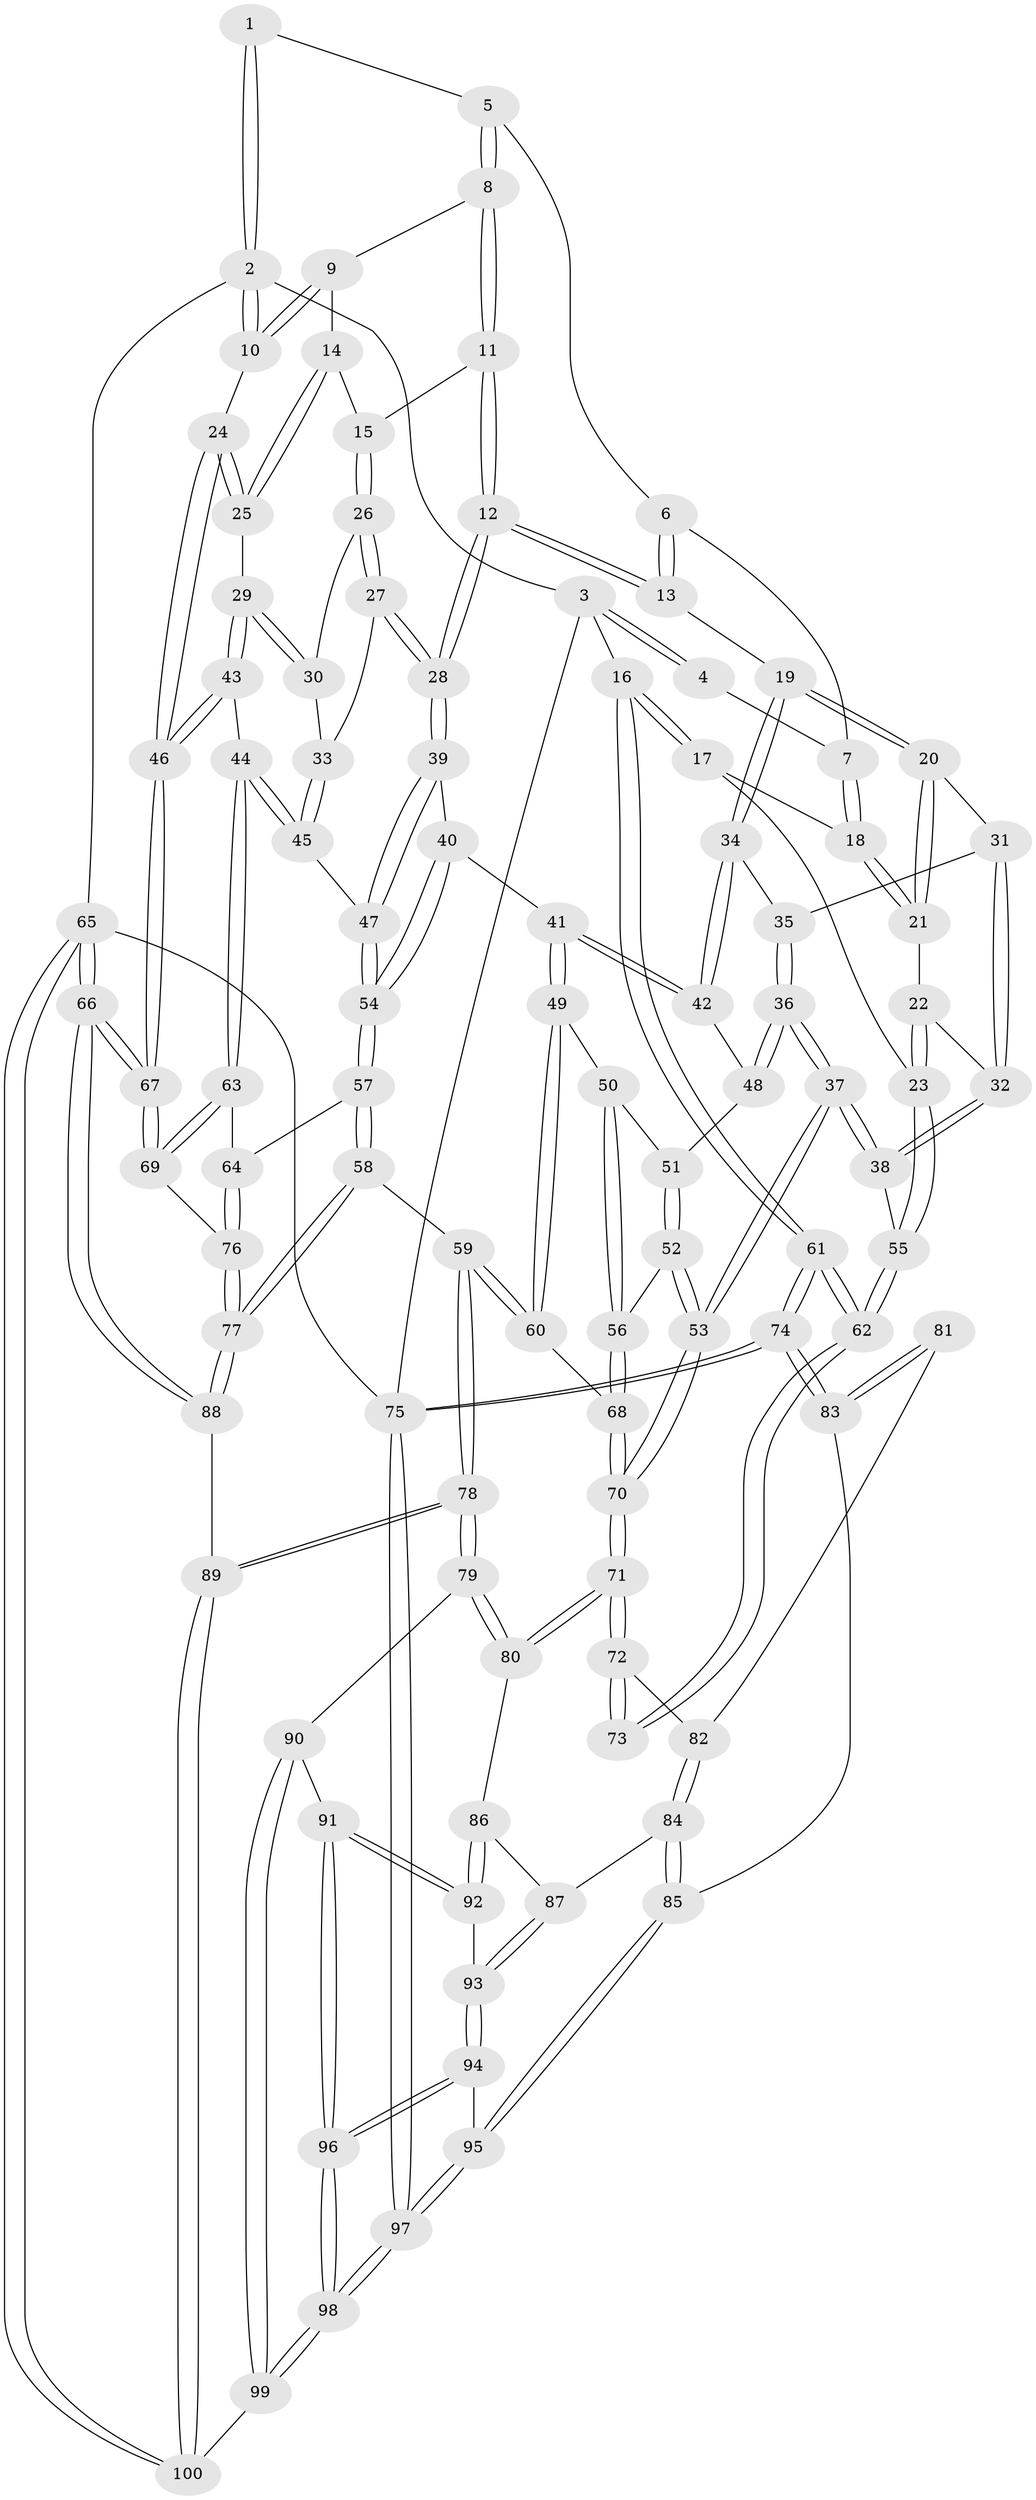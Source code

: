 // Generated by graph-tools (version 1.1) at 2025/27/03/15/25 16:27:56]
// undirected, 100 vertices, 247 edges
graph export_dot {
graph [start="1"]
  node [color=gray90,style=filled];
  1 [pos="+0.5932166023676484+0"];
  2 [pos="+1+0"];
  3 [pos="+0+0"];
  4 [pos="+0.33312333353427953+0"];
  5 [pos="+0.6060578080715712+0"];
  6 [pos="+0.5360011693422421+0.07470698341195883"];
  7 [pos="+0.2826736399929907+0.09815679645324048"];
  8 [pos="+0.725853925404796+0.0867264220194827"];
  9 [pos="+0.954121469220437+0.06682793578332778"];
  10 [pos="+1+0"];
  11 [pos="+0.7296079072820252+0.12146191298972507"];
  12 [pos="+0.6206711456464127+0.2891822521486237"];
  13 [pos="+0.5073365118029928+0.20972121040835112"];
  14 [pos="+0.8126339537137626+0.2115722696163331"];
  15 [pos="+0.791419257377879+0.21040881237685613"];
  16 [pos="+0+0"];
  17 [pos="+0.11390427150616309+0.10914172991217265"];
  18 [pos="+0.27050300023497265+0.12111508287797071"];
  19 [pos="+0.4198505728615203+0.25482765331035345"];
  20 [pos="+0.29790606168883305+0.1882902977618967"];
  21 [pos="+0.29457029628504494+0.18522400891256238"];
  22 [pos="+0.28510635063906625+0.19362599300114122"];
  23 [pos="+0.07197136420295276+0.35477696898990413"];
  24 [pos="+1+0.14281153809050423"];
  25 [pos="+0.9193742509986154+0.25884368462677015"];
  26 [pos="+0.785028193930748+0.22874207445054845"];
  27 [pos="+0.6909673477283814+0.3164251179135307"];
  28 [pos="+0.6382423787434923+0.32417089895705403"];
  29 [pos="+0.8620179877723901+0.3322059343601609"];
  30 [pos="+0.8135915033537837+0.31248463964823825"];
  31 [pos="+0.27290283919763536+0.3374819025244745"];
  32 [pos="+0.19840791423963897+0.3952169555156287"];
  33 [pos="+0.7514278932374704+0.33675616094262756"];
  34 [pos="+0.4125454009677848+0.3226818519278909"];
  35 [pos="+0.3023793854101013+0.34221133194244685"];
  36 [pos="+0.32130364484216334+0.4327043572907812"];
  37 [pos="+0.26774880094425285+0.48025691119847413"];
  38 [pos="+0.18115964046303043+0.4112283479024326"];
  39 [pos="+0.6310806003029895+0.35687294074480846"];
  40 [pos="+0.6009509202291542+0.39552132701323117"];
  41 [pos="+0.5646442878039167+0.4155086529182814"];
  42 [pos="+0.41561417236004106+0.34332637336490396"];
  43 [pos="+0.8672547927907608+0.4395238499003354"];
  44 [pos="+0.8594166901129121+0.4510625594659529"];
  45 [pos="+0.8127539245528753+0.44017543061155634"];
  46 [pos="+1+0.3139895724306846"];
  47 [pos="+0.7415822657096741+0.4507799115413279"];
  48 [pos="+0.40171608328330755+0.3794291625263285"];
  49 [pos="+0.5310851841238172+0.4776902033715899"];
  50 [pos="+0.46164577772068544+0.4638871841198598"];
  51 [pos="+0.4226444167594995+0.43360664834744134"];
  52 [pos="+0.38350511490269223+0.5194879441083585"];
  53 [pos="+0.28902606762762967+0.5427887646921015"];
  54 [pos="+0.679132110762391+0.5575483559510337"];
  55 [pos="+0.05974253599707499+0.37901240122434154"];
  56 [pos="+0.421485618497579+0.5286871410015194"];
  57 [pos="+0.6783993009716268+0.5659096556541025"];
  58 [pos="+0.649391321929778+0.6252367889887913"];
  59 [pos="+0.5683160444307328+0.6388591552014193"];
  60 [pos="+0.5350566711069596+0.6042439727800525"];
  61 [pos="+0+0.4561846458062331"];
  62 [pos="+0+0.4551971263941613"];
  63 [pos="+0.8622835238806971+0.46597498440394913"];
  64 [pos="+0.8468267787545268+0.5305031700893394"];
  65 [pos="+1+1"];
  66 [pos="+1+1"];
  67 [pos="+1+0.6118105459134269"];
  68 [pos="+0.519819302854941+0.6013397394250878"];
  69 [pos="+1+0.5967722210231086"];
  70 [pos="+0.27306561510301197+0.6480677592896827"];
  71 [pos="+0.27212892392173116+0.6498568775035682"];
  72 [pos="+0.2242552653866948+0.6472300728375098"];
  73 [pos="+0.05366869681282344+0.5871401897295658"];
  74 [pos="+0+0.7664805921047471"];
  75 [pos="+0+1"];
  76 [pos="+0.8623062946875887+0.6112904398896531"];
  77 [pos="+0.8010115903745907+0.7336514891917805"];
  78 [pos="+0.5026514656997522+0.8028779657855233"];
  79 [pos="+0.41121270783942393+0.7913297169277047"];
  80 [pos="+0.27863409928989297+0.6712603045852463"];
  81 [pos="+0.07346960705731138+0.7110394547743748"];
  82 [pos="+0.1368820529640472+0.722228370282781"];
  83 [pos="+0.0385593174612188+0.8118206499075548"];
  84 [pos="+0.12100500441263413+0.7682144892836122"];
  85 [pos="+0.060803183448165994+0.8239343624309122"];
  86 [pos="+0.27130270706845383+0.6865595202229976"];
  87 [pos="+0.2129520012603366+0.7744405331230596"];
  88 [pos="+0.808810089138853+0.756640299404182"];
  89 [pos="+0.5907893116879592+0.9496619639536195"];
  90 [pos="+0.33609084508967885+0.8738195902945486"];
  91 [pos="+0.28903358435860826+0.8742375163590969"];
  92 [pos="+0.2743128453785777+0.8436583206361673"];
  93 [pos="+0.20351276993948073+0.8060482148098138"];
  94 [pos="+0.17124630415480202+0.8603285866188753"];
  95 [pos="+0.08008206722745866+0.847137683065491"];
  96 [pos="+0.21379462771540475+0.9169317131472844"];
  97 [pos="+0.012920854637038676+1"];
  98 [pos="+0.20164833255666884+1"];
  99 [pos="+0.38851311306316677+1"];
  100 [pos="+0.5896964916429158+1"];
  1 -- 2;
  1 -- 2;
  1 -- 5;
  2 -- 3;
  2 -- 10;
  2 -- 10;
  2 -- 65;
  3 -- 4;
  3 -- 4;
  3 -- 16;
  3 -- 75;
  4 -- 7;
  5 -- 6;
  5 -- 8;
  5 -- 8;
  6 -- 7;
  6 -- 13;
  6 -- 13;
  7 -- 18;
  7 -- 18;
  8 -- 9;
  8 -- 11;
  8 -- 11;
  9 -- 10;
  9 -- 10;
  9 -- 14;
  10 -- 24;
  11 -- 12;
  11 -- 12;
  11 -- 15;
  12 -- 13;
  12 -- 13;
  12 -- 28;
  12 -- 28;
  13 -- 19;
  14 -- 15;
  14 -- 25;
  14 -- 25;
  15 -- 26;
  15 -- 26;
  16 -- 17;
  16 -- 17;
  16 -- 61;
  16 -- 61;
  17 -- 18;
  17 -- 23;
  18 -- 21;
  18 -- 21;
  19 -- 20;
  19 -- 20;
  19 -- 34;
  19 -- 34;
  20 -- 21;
  20 -- 21;
  20 -- 31;
  21 -- 22;
  22 -- 23;
  22 -- 23;
  22 -- 32;
  23 -- 55;
  23 -- 55;
  24 -- 25;
  24 -- 25;
  24 -- 46;
  24 -- 46;
  25 -- 29;
  26 -- 27;
  26 -- 27;
  26 -- 30;
  27 -- 28;
  27 -- 28;
  27 -- 33;
  28 -- 39;
  28 -- 39;
  29 -- 30;
  29 -- 30;
  29 -- 43;
  29 -- 43;
  30 -- 33;
  31 -- 32;
  31 -- 32;
  31 -- 35;
  32 -- 38;
  32 -- 38;
  33 -- 45;
  33 -- 45;
  34 -- 35;
  34 -- 42;
  34 -- 42;
  35 -- 36;
  35 -- 36;
  36 -- 37;
  36 -- 37;
  36 -- 48;
  36 -- 48;
  37 -- 38;
  37 -- 38;
  37 -- 53;
  37 -- 53;
  38 -- 55;
  39 -- 40;
  39 -- 47;
  39 -- 47;
  40 -- 41;
  40 -- 54;
  40 -- 54;
  41 -- 42;
  41 -- 42;
  41 -- 49;
  41 -- 49;
  42 -- 48;
  43 -- 44;
  43 -- 46;
  43 -- 46;
  44 -- 45;
  44 -- 45;
  44 -- 63;
  44 -- 63;
  45 -- 47;
  46 -- 67;
  46 -- 67;
  47 -- 54;
  47 -- 54;
  48 -- 51;
  49 -- 50;
  49 -- 60;
  49 -- 60;
  50 -- 51;
  50 -- 56;
  50 -- 56;
  51 -- 52;
  51 -- 52;
  52 -- 53;
  52 -- 53;
  52 -- 56;
  53 -- 70;
  53 -- 70;
  54 -- 57;
  54 -- 57;
  55 -- 62;
  55 -- 62;
  56 -- 68;
  56 -- 68;
  57 -- 58;
  57 -- 58;
  57 -- 64;
  58 -- 59;
  58 -- 77;
  58 -- 77;
  59 -- 60;
  59 -- 60;
  59 -- 78;
  59 -- 78;
  60 -- 68;
  61 -- 62;
  61 -- 62;
  61 -- 74;
  61 -- 74;
  62 -- 73;
  62 -- 73;
  63 -- 64;
  63 -- 69;
  63 -- 69;
  64 -- 76;
  64 -- 76;
  65 -- 66;
  65 -- 66;
  65 -- 100;
  65 -- 100;
  65 -- 75;
  66 -- 67;
  66 -- 67;
  66 -- 88;
  66 -- 88;
  67 -- 69;
  67 -- 69;
  68 -- 70;
  68 -- 70;
  69 -- 76;
  70 -- 71;
  70 -- 71;
  71 -- 72;
  71 -- 72;
  71 -- 80;
  71 -- 80;
  72 -- 73;
  72 -- 73;
  72 -- 82;
  74 -- 75;
  74 -- 75;
  74 -- 83;
  74 -- 83;
  75 -- 97;
  75 -- 97;
  76 -- 77;
  76 -- 77;
  77 -- 88;
  77 -- 88;
  78 -- 79;
  78 -- 79;
  78 -- 89;
  78 -- 89;
  79 -- 80;
  79 -- 80;
  79 -- 90;
  80 -- 86;
  81 -- 82;
  81 -- 83;
  81 -- 83;
  82 -- 84;
  82 -- 84;
  83 -- 85;
  84 -- 85;
  84 -- 85;
  84 -- 87;
  85 -- 95;
  85 -- 95;
  86 -- 87;
  86 -- 92;
  86 -- 92;
  87 -- 93;
  87 -- 93;
  88 -- 89;
  89 -- 100;
  89 -- 100;
  90 -- 91;
  90 -- 99;
  90 -- 99;
  91 -- 92;
  91 -- 92;
  91 -- 96;
  91 -- 96;
  92 -- 93;
  93 -- 94;
  93 -- 94;
  94 -- 95;
  94 -- 96;
  94 -- 96;
  95 -- 97;
  95 -- 97;
  96 -- 98;
  96 -- 98;
  97 -- 98;
  97 -- 98;
  98 -- 99;
  98 -- 99;
  99 -- 100;
}
